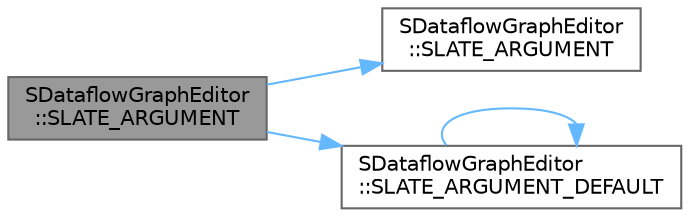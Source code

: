 digraph "SDataflowGraphEditor::SLATE_ARGUMENT"
{
 // INTERACTIVE_SVG=YES
 // LATEX_PDF_SIZE
  bgcolor="transparent";
  edge [fontname=Helvetica,fontsize=10,labelfontname=Helvetica,labelfontsize=10];
  node [fontname=Helvetica,fontsize=10,shape=box,height=0.2,width=0.4];
  rankdir="LR";
  Node1 [id="Node000001",label="SDataflowGraphEditor\l::SLATE_ARGUMENT",height=0.2,width=0.4,color="gray40", fillcolor="grey60", style="filled", fontcolor="black",tooltip=" "];
  Node1 -> Node2 [id="edge1_Node000001_Node000002",color="steelblue1",style="solid",tooltip=" "];
  Node2 [id="Node000002",label="SDataflowGraphEditor\l::SLATE_ARGUMENT",height=0.2,width=0.4,color="grey40", fillcolor="white", style="filled",URL="$de/d24/classSDataflowGraphEditor.html#a15e73060af20efcbe4bbd0c9d2618434",tooltip=" "];
  Node1 -> Node3 [id="edge2_Node000001_Node000003",color="steelblue1",style="solid",tooltip=" "];
  Node3 [id="Node000003",label="SDataflowGraphEditor\l::SLATE_ARGUMENT_DEFAULT",height=0.2,width=0.4,color="grey40", fillcolor="white", style="filled",URL="$de/d24/classSDataflowGraphEditor.html#a844e6e89360a85cda966d722e9e65b01",tooltip=" "];
  Node3 -> Node3 [id="edge3_Node000003_Node000003",color="steelblue1",style="solid",tooltip=" "];
}
